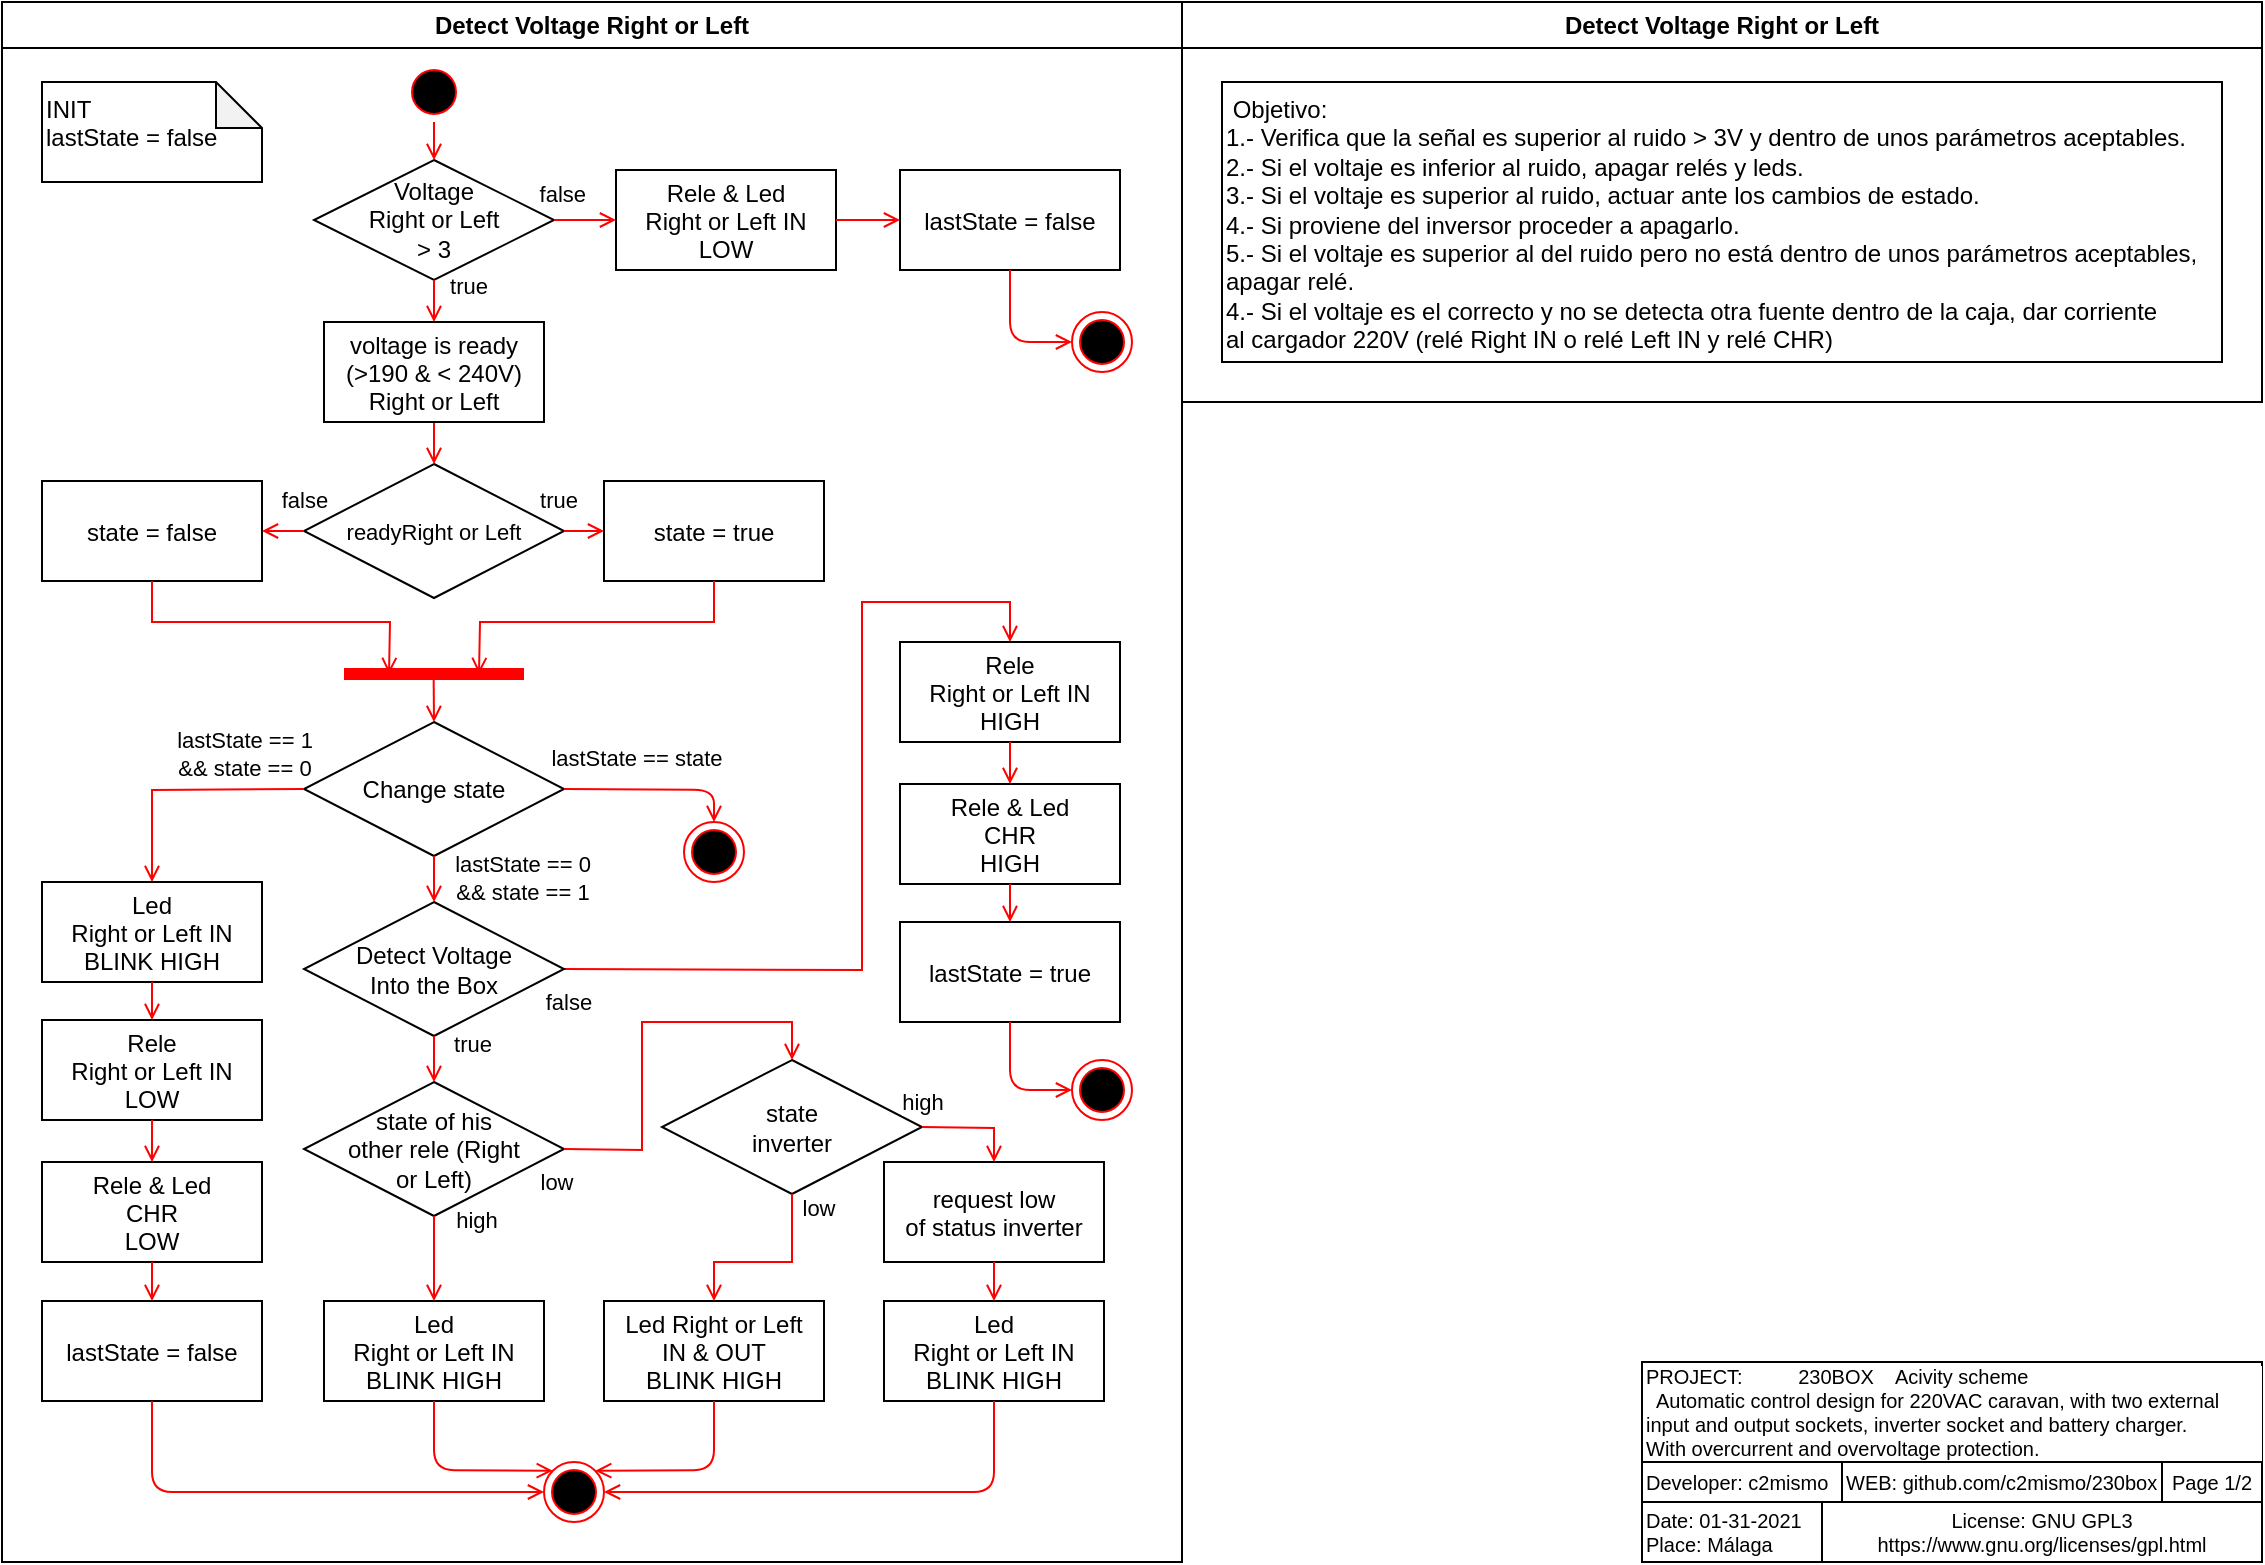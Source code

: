 <mxfile version="14.1.8" type="device" pages="2"><diagram name="Page-1" id="e7e014a7-5840-1c2e-5031-d8a46d1fe8dd"><mxGraphModel dx="1497" dy="859" grid="1" gridSize="10" guides="1" tooltips="1" connect="1" arrows="1" fold="1" page="1" pageScale="1" pageWidth="1169" pageHeight="826" background="#ffffff" math="0" shadow="0"><root><mxCell id="0"/><mxCell id="1" parent="0"/><mxCell id="2" value="Detect Voltage Right or Left" style="swimlane;whiteSpace=wrap;fontColor=#000000;strokeColor=#000000;fillColor=#FFFFFF;" parent="1" vertex="1"><mxGeometry x="20" y="20" width="590" height="780" as="geometry"/></mxCell><mxCell id="5" value="" style="ellipse;shape=startState;fillColor=#000000;strokeColor=#ff0000;" parent="2" vertex="1"><mxGeometry x="201" y="30" width="30" height="30" as="geometry"/></mxCell><mxCell id="7" value="Led&#10;Right or Left IN&#10;BLINK HIGH" style="strokeColor=#000000;fillColor=#FFFFFF;fontColor=#000000;" parent="2" vertex="1"><mxGeometry x="20" y="440" width="110" height="50" as="geometry"/></mxCell><mxCell id="9" value="" style="endArrow=open;strokeColor=#FF0000;endFill=1;rounded=0;exitX=1;exitY=0.5;exitDx=0;exitDy=0;entryX=0.5;entryY=0;entryDx=0;entryDy=0;" parent="2" source="2u-4EEdxKt0WpEn994Iq-51" target="2u-4EEdxKt0WpEn994Iq-57" edge="1"><mxGeometry relative="1" as="geometry"><mxPoint x="381" y="320" as="sourcePoint"/><mxPoint x="481" y="415" as="targetPoint"/><Array as="points"><mxPoint x="430" y="484"/><mxPoint x="430" y="300"/><mxPoint x="504" y="300"/></Array></mxGeometry></mxCell><mxCell id="2u-4EEdxKt0WpEn994Iq-108" value="false" style="edgeLabel;html=1;align=center;verticalAlign=middle;resizable=0;points=[];fontSize=11;fontColor=#000000;labelBackgroundColor=#FFFFFF;" parent="9" vertex="1" connectable="0"><mxGeometry x="-0.905" relative="1" as="geometry"><mxPoint x="-18.62" y="16.43" as="offset"/></mxGeometry></mxCell><mxCell id="38" value="" style="ellipse;shape=endState;fillColor=#000000;strokeColor=#ff0000" parent="2" vertex="1"><mxGeometry x="341" y="410" width="30" height="30" as="geometry"/></mxCell><mxCell id="2u-4EEdxKt0WpEn994Iq-41" value="Voltage&lt;br&gt;&lt;span&gt;Right or Left&lt;/span&gt;&lt;br&gt;&amp;gt; 3" style="rhombus;whiteSpace=wrap;html=1;strokeColor=#000000;fillColor=#FFFFFF;fontColor=#000000;" parent="2" vertex="1"><mxGeometry x="156" y="79" width="120" height="60" as="geometry"/></mxCell><mxCell id="2u-4EEdxKt0WpEn994Iq-42" value="&lt;span style=&quot;font-size: 11px ; background-color: rgb(255 , 255 , 255)&quot;&gt;readyRight or Left&lt;/span&gt;" style="rhombus;whiteSpace=wrap;html=1;strokeColor=#000000;fillColor=#FFFFFF;fontColor=#000000;" parent="2" vertex="1"><mxGeometry x="151" y="231" width="130" height="67" as="geometry"/></mxCell><mxCell id="2u-4EEdxKt0WpEn994Iq-44" value="state of his&lt;br&gt;other rele (Right&lt;br&gt;or Left)" style="rhombus;whiteSpace=wrap;html=1;strokeColor=#000000;fillColor=#FFFFFF;fontColor=#000000;" parent="2" vertex="1"><mxGeometry x="151" y="540" width="130" height="67" as="geometry"/></mxCell><mxCell id="2u-4EEdxKt0WpEn994Iq-46" value="" style="shape=line;html=1;strokeWidth=6;strokeColor=#ff0000;fillColor=#FFFFFF;fontColor=#000000;" parent="2" vertex="1"><mxGeometry x="171" y="331" width="90" height="10" as="geometry"/></mxCell><mxCell id="2u-4EEdxKt0WpEn994Iq-48" value="state = true" style="strokeColor=#000000;fillColor=#FFFFFF;fontColor=#000000;" parent="2" vertex="1"><mxGeometry x="301" y="239.5" width="110" height="50" as="geometry"/></mxCell><mxCell id="2u-4EEdxKt0WpEn994Iq-49" value="state = false" style="strokeColor=#000000;fillColor=#FFFFFF;fontColor=#000000;" parent="2" vertex="1"><mxGeometry x="20" y="239.5" width="110" height="50" as="geometry"/></mxCell><mxCell id="2u-4EEdxKt0WpEn994Iq-50" value="Change state" style="rhombus;whiteSpace=wrap;html=1;strokeColor=#000000;fillColor=#FFFFFF;fontColor=#000000;" parent="2" vertex="1"><mxGeometry x="151" y="360" width="130" height="67" as="geometry"/></mxCell><mxCell id="2u-4EEdxKt0WpEn994Iq-51" value="Detect Voltage&lt;br&gt;Into the Box" style="rhombus;whiteSpace=wrap;html=1;strokeColor=#000000;fillColor=#FFFFFF;fontColor=#000000;" parent="2" vertex="1"><mxGeometry x="151" y="450" width="130" height="67" as="geometry"/></mxCell><mxCell id="2u-4EEdxKt0WpEn994Iq-52" value="state&lt;br&gt;inverter" style="rhombus;whiteSpace=wrap;html=1;strokeColor=#000000;fillColor=#FFFFFF;fontColor=#000000;" parent="2" vertex="1"><mxGeometry x="330" y="529" width="130" height="67" as="geometry"/></mxCell><mxCell id="2u-4EEdxKt0WpEn994Iq-53" value="Rele &amp; Led&#10;Right or Left IN&#10;LOW" style="strokeColor=#000000;fillColor=#FFFFFF;fontColor=#000000;" parent="2" vertex="1"><mxGeometry x="307" y="84" width="110" height="50" as="geometry"/></mxCell><mxCell id="2u-4EEdxKt0WpEn994Iq-54" value="lastState = false" style="strokeColor=#000000;fillColor=#FFFFFF;fontColor=#000000;" parent="2" vertex="1"><mxGeometry x="449" y="84" width="110" height="50" as="geometry"/></mxCell><mxCell id="2u-4EEdxKt0WpEn994Iq-55" value="INIT&lt;br&gt;lastState = false" style="shape=note;whiteSpace=wrap;html=1;backgroundOutline=1;darkOpacity=0.05;strokeColor=#000000;fillColor=#FFFFFF;fontColor=#000000;size=23;align=left;verticalAlign=top;" parent="2" vertex="1"><mxGeometry x="20" y="40" width="110" height="50" as="geometry"/></mxCell><mxCell id="2u-4EEdxKt0WpEn994Iq-56" value="" style="ellipse;shape=endState;fillColor=#000000;strokeColor=#ff0000" parent="2" vertex="1"><mxGeometry x="535" y="155" width="30" height="30" as="geometry"/></mxCell><mxCell id="2u-4EEdxKt0WpEn994Iq-57" value="Rele&#10;Right or Left IN&#10;HIGH" style="strokeColor=#000000;fillColor=#FFFFFF;fontColor=#000000;" parent="2" vertex="1"><mxGeometry x="449" y="320" width="110" height="50" as="geometry"/></mxCell><mxCell id="2u-4EEdxKt0WpEn994Iq-58" value="Rele &amp; Led&#10;CHR&#10;HIGH" style="strokeColor=#000000;fillColor=#FFFFFF;fontColor=#000000;" parent="2" vertex="1"><mxGeometry x="449" y="391" width="110" height="50" as="geometry"/></mxCell><mxCell id="2u-4EEdxKt0WpEn994Iq-59" value="lastState = true" style="strokeColor=#000000;fillColor=#FFFFFF;fontColor=#000000;" parent="2" vertex="1"><mxGeometry x="449" y="460" width="110" height="50" as="geometry"/></mxCell><mxCell id="2u-4EEdxKt0WpEn994Iq-60" value="" style="ellipse;shape=endState;fillColor=#000000;strokeColor=#ff0000" parent="2" vertex="1"><mxGeometry x="535" y="529" width="30" height="30" as="geometry"/></mxCell><mxCell id="2u-4EEdxKt0WpEn994Iq-61" value="Rele&#10;Right or Left IN&#10;LOW" style="strokeColor=#000000;fillColor=#FFFFFF;fontColor=#000000;" parent="2" vertex="1"><mxGeometry x="20" y="509" width="110" height="50" as="geometry"/></mxCell><mxCell id="2u-4EEdxKt0WpEn994Iq-62" value="Rele &amp; Led&#10;CHR&#10;LOW" style="strokeColor=#000000;fillColor=#FFFFFF;fontColor=#000000;" parent="2" vertex="1"><mxGeometry x="20" y="580" width="110" height="50" as="geometry"/></mxCell><mxCell id="2u-4EEdxKt0WpEn994Iq-63" value="lastState = false" style="strokeColor=#000000;fillColor=#FFFFFF;fontColor=#000000;" parent="2" vertex="1"><mxGeometry x="20" y="649.5" width="110" height="50" as="geometry"/></mxCell><mxCell id="2u-4EEdxKt0WpEn994Iq-64" value="" style="ellipse;shape=endState;fillColor=#000000;strokeColor=#ff0000" parent="2" vertex="1"><mxGeometry x="271" y="730" width="30" height="30" as="geometry"/></mxCell><mxCell id="2u-4EEdxKt0WpEn994Iq-67" value="" style="endArrow=open;strokeColor=#FF0000;endFill=1;rounded=0;exitX=0.5;exitY=1;exitDx=0;exitDy=0;entryX=0.5;entryY=0;entryDx=0;entryDy=0;" parent="2" source="2u-4EEdxKt0WpEn994Iq-62" target="2u-4EEdxKt0WpEn994Iq-63" edge="1"><mxGeometry relative="1" as="geometry"><mxPoint x="40" y="196" as="sourcePoint"/><mxPoint x="140" y="291" as="targetPoint"/><Array as="points"/></mxGeometry></mxCell><mxCell id="2u-4EEdxKt0WpEn994Iq-68" value="" style="endArrow=open;strokeColor=#FF0000;endFill=1;rounded=0;exitX=0.5;exitY=1;exitDx=0;exitDy=0;entryX=0.5;entryY=0;entryDx=0;entryDy=0;" parent="2" source="2u-4EEdxKt0WpEn994Iq-61" target="2u-4EEdxKt0WpEn994Iq-62" edge="1"><mxGeometry relative="1" as="geometry"><mxPoint x="50" y="206" as="sourcePoint"/><mxPoint x="150" y="301" as="targetPoint"/><Array as="points"/></mxGeometry></mxCell><mxCell id="2u-4EEdxKt0WpEn994Iq-69" value="" style="endArrow=open;strokeColor=#FF0000;endFill=1;rounded=0;exitX=0.5;exitY=1;exitDx=0;exitDy=0;entryX=0.5;entryY=0;entryDx=0;entryDy=0;" parent="2" source="7" target="2u-4EEdxKt0WpEn994Iq-61" edge="1"><mxGeometry relative="1" as="geometry"><mxPoint x="60" y="216" as="sourcePoint"/><mxPoint x="160" y="311" as="targetPoint"/><Array as="points"/></mxGeometry></mxCell><mxCell id="2u-4EEdxKt0WpEn994Iq-70" value="Led&#10;Right or Left IN&#10;BLINK HIGH" style="strokeColor=#000000;fillColor=#FFFFFF;fontColor=#000000;" parent="2" vertex="1"><mxGeometry x="161" y="649.5" width="110" height="50" as="geometry"/></mxCell><mxCell id="2u-4EEdxKt0WpEn994Iq-71" value="Led Right or Left&#10;IN &amp; OUT&#10;BLINK HIGH" style="strokeColor=#000000;fillColor=#FFFFFF;fontColor=#000000;" parent="2" vertex="1"><mxGeometry x="301" y="649.5" width="110" height="50" as="geometry"/></mxCell><mxCell id="2u-4EEdxKt0WpEn994Iq-72" value="Led&#10;Right or Left IN&#10;BLINK HIGH" style="strokeColor=#000000;fillColor=#FFFFFF;fontColor=#000000;" parent="2" vertex="1"><mxGeometry x="441" y="649.5" width="110" height="50" as="geometry"/></mxCell><mxCell id="2u-4EEdxKt0WpEn994Iq-73" value="" style="endArrow=open;strokeColor=#FF0000;endFill=1;rounded=0;entryX=0.25;entryY=0.5;entryDx=0;entryDy=0;entryPerimeter=0;exitX=0.5;exitY=1;exitDx=0;exitDy=0;" parent="2" source="2u-4EEdxKt0WpEn994Iq-49" target="2u-4EEdxKt0WpEn994Iq-46" edge="1"><mxGeometry relative="1" as="geometry"><mxPoint x="75" y="300" as="sourcePoint"/><mxPoint x="170" y="220" as="targetPoint"/><Array as="points"><mxPoint x="75" y="310"/><mxPoint x="194" y="310"/></Array></mxGeometry></mxCell><mxCell id="2u-4EEdxKt0WpEn994Iq-74" value="" style="endArrow=open;strokeColor=#FF0000;endFill=1;rounded=0;entryX=0.75;entryY=0.5;entryDx=0;entryDy=0;entryPerimeter=0;exitX=0.5;exitY=1;exitDx=0;exitDy=0;" parent="2" source="2u-4EEdxKt0WpEn994Iq-48" target="2u-4EEdxKt0WpEn994Iq-46" edge="1"><mxGeometry relative="1" as="geometry"><mxPoint x="356" y="300" as="sourcePoint"/><mxPoint x="180" y="230" as="targetPoint"/><Array as="points"><mxPoint x="356" y="310"/><mxPoint x="239" y="310"/></Array></mxGeometry></mxCell><mxCell id="2u-4EEdxKt0WpEn994Iq-75" value="" style="endArrow=open;strokeColor=#FF0000;endFill=1;rounded=0;entryX=0.5;entryY=0;entryDx=0;entryDy=0;exitX=0.498;exitY=0.66;exitDx=0;exitDy=0;exitPerimeter=0;" parent="2" source="2u-4EEdxKt0WpEn994Iq-46" target="2u-4EEdxKt0WpEn994Iq-50" edge="1"><mxGeometry relative="1" as="geometry"><mxPoint x="216" y="340" as="sourcePoint"/><mxPoint x="190" y="240" as="targetPoint"/><Array as="points"/></mxGeometry></mxCell><mxCell id="2u-4EEdxKt0WpEn994Iq-76" value="" style="endArrow=open;strokeColor=#FF0000;endFill=1;rounded=0;exitX=1;exitY=0.5;exitDx=0;exitDy=0;entryX=0;entryY=0.5;entryDx=0;entryDy=0;" parent="2" source="2u-4EEdxKt0WpEn994Iq-41" target="2u-4EEdxKt0WpEn994Iq-53" edge="1"><mxGeometry relative="1" as="geometry"><mxPoint x="100" y="155" as="sourcePoint"/><mxPoint x="200" y="250" as="targetPoint"/><Array as="points"/></mxGeometry></mxCell><mxCell id="2u-4EEdxKt0WpEn994Iq-80" value="false" style="edgeLabel;align=center;verticalAlign=middle;resizable=0;points=[];fontColor=#000000;labelBackgroundColor=#FFFFFF;" parent="2u-4EEdxKt0WpEn994Iq-76" vertex="1" connectable="0"><mxGeometry x="0.497" y="1" relative="1" as="geometry"><mxPoint x="-18.86" y="-13" as="offset"/></mxGeometry></mxCell><mxCell id="2u-4EEdxKt0WpEn994Iq-77" value="" style="endArrow=open;strokeColor=#FF0000;endFill=1;rounded=0;exitX=1;exitY=0.5;exitDx=0;exitDy=0;entryX=0;entryY=0.5;entryDx=0;entryDy=0;" parent="2" source="2u-4EEdxKt0WpEn994Iq-53" target="2u-4EEdxKt0WpEn994Iq-54" edge="1"><mxGeometry relative="1" as="geometry"><mxPoint x="110" y="165" as="sourcePoint"/><mxPoint x="210" y="260" as="targetPoint"/><Array as="points"/></mxGeometry></mxCell><mxCell id="2u-4EEdxKt0WpEn994Iq-79" value="" style="endArrow=open;strokeColor=#FF0000;endFill=1;rounded=0;exitX=1;exitY=0.5;exitDx=0;exitDy=0;entryX=0;entryY=0.5;entryDx=0;entryDy=0;" parent="2" source="2u-4EEdxKt0WpEn994Iq-42" target="2u-4EEdxKt0WpEn994Iq-48" edge="1"><mxGeometry relative="1" as="geometry"><mxPoint x="427.5" y="323.0" as="sourcePoint"/><mxPoint x="350" y="323" as="targetPoint"/><Array as="points"/></mxGeometry></mxCell><mxCell id="2u-4EEdxKt0WpEn994Iq-83" value="true" style="edgeLabel;html=1;align=center;verticalAlign=middle;resizable=0;points=[];fontSize=11;fontColor=#000000;labelBackgroundColor=#FFFFFF;" parent="2u-4EEdxKt0WpEn994Iq-79" vertex="1" connectable="0"><mxGeometry x="-0.505" relative="1" as="geometry"><mxPoint x="-8" y="-16" as="offset"/></mxGeometry></mxCell><mxCell id="2u-4EEdxKt0WpEn994Iq-81" value="" style="endArrow=open;strokeColor=#FF0000;endFill=1;rounded=0;exitX=0.5;exitY=1;exitDx=0;exitDy=0;entryX=0.5;entryY=0;entryDx=0;entryDy=0;" parent="2" source="2u-4EEdxKt0WpEn994Iq-41" target="v50Kn9Q_KNcYt1q2DtkZ-115" edge="1"><mxGeometry relative="1" as="geometry"><mxPoint x="70" y="125" as="sourcePoint"/><mxPoint x="216" y="160" as="targetPoint"/><Array as="points"/></mxGeometry></mxCell><mxCell id="2u-4EEdxKt0WpEn994Iq-82" value="true" style="edgeLabel;html=1;align=center;verticalAlign=middle;resizable=0;points=[];fontColor=#000000;labelBackgroundColor=#FFFFFF;" parent="2u-4EEdxKt0WpEn994Iq-81" vertex="1" connectable="0"><mxGeometry x="0.467" y="1" relative="1" as="geometry"><mxPoint x="16" y="-12.6" as="offset"/></mxGeometry></mxCell><mxCell id="2u-4EEdxKt0WpEn994Iq-84" value="" style="endArrow=open;strokeColor=#FF0000;endFill=1;rounded=0;exitX=0;exitY=0.5;exitDx=0;exitDy=0;entryX=1;entryY=0.5;entryDx=0;entryDy=0;" parent="2" source="2u-4EEdxKt0WpEn994Iq-42" target="2u-4EEdxKt0WpEn994Iq-49" edge="1"><mxGeometry relative="1" as="geometry"><mxPoint x="80" y="135" as="sourcePoint"/><mxPoint x="290" y="265" as="targetPoint"/><Array as="points"/></mxGeometry></mxCell><mxCell id="2u-4EEdxKt0WpEn994Iq-85" value="false" style="edgeLabel;html=1;align=center;verticalAlign=middle;resizable=0;points=[];fontSize=11;fontColor=#000000;labelBackgroundColor=#FFFFFF;" parent="2u-4EEdxKt0WpEn994Iq-84" vertex="1" connectable="0"><mxGeometry x="-0.56" y="-1" relative="1" as="geometry"><mxPoint x="4.6" y="-14.5" as="offset"/></mxGeometry></mxCell><mxCell id="2u-4EEdxKt0WpEn994Iq-86" value="" style="endArrow=open;strokeColor=#FF0000;endFill=1;rounded=0;exitX=0.5;exitY=1;exitDx=0;exitDy=0;entryX=0.5;entryY=0;entryDx=0;entryDy=0;" parent="2" source="v50Kn9Q_KNcYt1q2DtkZ-115" target="2u-4EEdxKt0WpEn994Iq-42" edge="1"><mxGeometry relative="1" as="geometry"><mxPoint x="216" y="210" as="sourcePoint"/><mxPoint x="190" y="240" as="targetPoint"/><Array as="points"/></mxGeometry></mxCell><mxCell id="2u-4EEdxKt0WpEn994Iq-87" value="" style="endArrow=open;strokeColor=#FF0000;endFill=1;rounded=0;exitX=0.5;exitY=1;exitDx=0;exitDy=0;entryX=0.5;entryY=0;entryDx=0;entryDy=0;" parent="2" source="2u-4EEdxKt0WpEn994Iq-50" target="2u-4EEdxKt0WpEn994Iq-51" edge="1"><mxGeometry relative="1" as="geometry"><mxPoint x="391" y="330" as="sourcePoint"/><mxPoint x="491" y="425" as="targetPoint"/><Array as="points"/></mxGeometry></mxCell><mxCell id="2u-4EEdxKt0WpEn994Iq-110" value="lastState == 0&lt;br&gt;&amp;amp;&amp;amp; state == 1" style="edgeLabel;html=1;align=center;verticalAlign=middle;resizable=0;points=[];fontSize=11;fontColor=#000000;labelBackgroundColor=#FFFFFF;" parent="2u-4EEdxKt0WpEn994Iq-87" vertex="1" connectable="0"><mxGeometry x="0.367" relative="1" as="geometry"><mxPoint x="44" y="-4.83" as="offset"/></mxGeometry></mxCell><mxCell id="2u-4EEdxKt0WpEn994Iq-88" value="" style="endArrow=open;strokeColor=#FF0000;endFill=1;rounded=0;exitX=0.5;exitY=1;exitDx=0;exitDy=0;entryX=0.5;entryY=0;entryDx=0;entryDy=0;" parent="2" source="2u-4EEdxKt0WpEn994Iq-51" target="2u-4EEdxKt0WpEn994Iq-44" edge="1"><mxGeometry relative="1" as="geometry"><mxPoint x="401" y="340" as="sourcePoint"/><mxPoint x="501" y="435" as="targetPoint"/><Array as="points"/></mxGeometry></mxCell><mxCell id="2u-4EEdxKt0WpEn994Iq-109" value="true" style="edgeLabel;html=1;align=center;verticalAlign=middle;resizable=0;points=[];fontSize=11;fontColor=#000000;labelBackgroundColor=#FFFFFF;" parent="2u-4EEdxKt0WpEn994Iq-88" vertex="1" connectable="0"><mxGeometry x="0.367" relative="1" as="geometry"><mxPoint x="19" y="-11.83" as="offset"/></mxGeometry></mxCell><mxCell id="2u-4EEdxKt0WpEn994Iq-89" value="" style="endArrow=open;strokeColor=#FF0000;endFill=1;rounded=0;exitX=0.5;exitY=1;exitDx=0;exitDy=0;entryX=0.5;entryY=0;entryDx=0;entryDy=0;" parent="2" source="2u-4EEdxKt0WpEn994Iq-44" target="2u-4EEdxKt0WpEn994Iq-70" edge="1"><mxGeometry relative="1" as="geometry"><mxPoint x="411" y="350" as="sourcePoint"/><mxPoint x="511" y="445" as="targetPoint"/><Array as="points"/></mxGeometry></mxCell><mxCell id="2u-4EEdxKt0WpEn994Iq-102" value="high" style="edgeLabel;html=1;align=center;verticalAlign=middle;resizable=0;points=[];fontSize=11;fontColor=#000000;labelBackgroundColor=#FFFFFF;" parent="2u-4EEdxKt0WpEn994Iq-89" vertex="1" connectable="0"><mxGeometry x="-0.497" y="1" relative="1" as="geometry"><mxPoint x="20" y="-9" as="offset"/></mxGeometry></mxCell><mxCell id="2u-4EEdxKt0WpEn994Iq-90" value="" style="endArrow=open;strokeColor=#FF0000;endFill=1;rounded=0;exitX=1;exitY=0.5;exitDx=0;exitDy=0;entryX=0.5;entryY=0;entryDx=0;entryDy=0;" parent="2" source="2u-4EEdxKt0WpEn994Iq-44" target="2u-4EEdxKt0WpEn994Iq-52" edge="1"><mxGeometry relative="1" as="geometry"><mxPoint x="421" y="360" as="sourcePoint"/><mxPoint x="521" y="455" as="targetPoint"/><Array as="points"><mxPoint x="320" y="574"/><mxPoint x="320" y="510"/><mxPoint x="395" y="510"/></Array></mxGeometry></mxCell><mxCell id="2u-4EEdxKt0WpEn994Iq-103" value="low" style="edgeLabel;html=1;align=center;verticalAlign=middle;resizable=0;points=[];fontSize=11;fontColor=#000000;labelBackgroundColor=#FFFFFF;" parent="2u-4EEdxKt0WpEn994Iq-90" vertex="1" connectable="0"><mxGeometry x="-0.713" y="-1" relative="1" as="geometry"><mxPoint x="-32.64" y="15.12" as="offset"/></mxGeometry></mxCell><mxCell id="2u-4EEdxKt0WpEn994Iq-91" value="" style="endArrow=open;strokeColor=#FF0000;endFill=1;rounded=0;exitX=0.5;exitY=1;exitDx=0;exitDy=0;entryX=0.5;entryY=0;entryDx=0;entryDy=0;" parent="2" source="2u-4EEdxKt0WpEn994Iq-57" target="2u-4EEdxKt0WpEn994Iq-58" edge="1"><mxGeometry relative="1" as="geometry"><mxPoint x="319" y="391" as="sourcePoint"/><mxPoint x="419" y="486" as="targetPoint"/><Array as="points"/></mxGeometry></mxCell><mxCell id="2u-4EEdxKt0WpEn994Iq-92" value="" style="endArrow=open;strokeColor=#FF0000;endFill=1;rounded=0;exitX=0.5;exitY=1;exitDx=0;exitDy=0;entryX=0.5;entryY=0;entryDx=0;entryDy=0;" parent="2" source="2u-4EEdxKt0WpEn994Iq-58" target="2u-4EEdxKt0WpEn994Iq-59" edge="1"><mxGeometry relative="1" as="geometry"><mxPoint x="329" y="401" as="sourcePoint"/><mxPoint x="429" y="496" as="targetPoint"/><Array as="points"/></mxGeometry></mxCell><mxCell id="2u-4EEdxKt0WpEn994Iq-93" value="" style="endArrow=open;strokeColor=#FF0000;endFill=1;rounded=0;exitX=0.5;exitY=1;exitDx=0;exitDy=0;entryX=0.5;entryY=0;entryDx=0;entryDy=0;" parent="2" source="2u-4EEdxKt0WpEn994Iq-52" target="2u-4EEdxKt0WpEn994Iq-71" edge="1"><mxGeometry relative="1" as="geometry"><mxPoint x="451" y="390" as="sourcePoint"/><mxPoint x="551" y="485" as="targetPoint"/><Array as="points"><mxPoint x="395" y="630"/><mxPoint x="356" y="630"/></Array></mxGeometry></mxCell><mxCell id="2u-4EEdxKt0WpEn994Iq-101" value="low" style="edgeLabel;html=1;align=center;verticalAlign=middle;resizable=0;points=[];fontSize=11;fontColor=#000000;labelBackgroundColor=#FFFFFF;" parent="2u-4EEdxKt0WpEn994Iq-93" vertex="1" connectable="0"><mxGeometry x="-0.318" y="-2" relative="1" as="geometry"><mxPoint x="14.61" y="-25" as="offset"/></mxGeometry></mxCell><mxCell id="2u-4EEdxKt0WpEn994Iq-95" value="" style="endArrow=open;strokeColor=#FF0000;endFill=1;rounded=0;entryX=0.5;entryY=0;entryDx=0;entryDy=0;exitX=0;exitY=0.5;exitDx=0;exitDy=0;" parent="2" source="2u-4EEdxKt0WpEn994Iq-50" target="7" edge="1"><mxGeometry relative="1" as="geometry"><mxPoint x="471" y="410" as="sourcePoint"/><mxPoint x="571" y="505" as="targetPoint"/><Array as="points"><mxPoint x="75" y="394"/></Array></mxGeometry></mxCell><mxCell id="2u-4EEdxKt0WpEn994Iq-112" value="lastState == 1&lt;br&gt;&amp;amp;&amp;amp; state == 0" style="edgeLabel;html=1;align=center;verticalAlign=middle;resizable=0;points=[];fontSize=11;fontColor=#000000;labelBackgroundColor=#FFFFFF;" parent="2u-4EEdxKt0WpEn994Iq-95" vertex="1" connectable="0"><mxGeometry x="-0.097" y="-1" relative="1" as="geometry"><mxPoint x="25.01" y="-16.86" as="offset"/></mxGeometry></mxCell><mxCell id="2u-4EEdxKt0WpEn994Iq-96" value="" style="endArrow=open;strokeColor=#FF0000;endFill=1;rounded=1;exitX=1;exitY=0.5;exitDx=0;exitDy=0;entryX=0.5;entryY=0;entryDx=0;entryDy=0;" parent="2" source="2u-4EEdxKt0WpEn994Iq-50" target="38" edge="1"><mxGeometry relative="1" as="geometry"><mxPoint x="330" y="340" as="sourcePoint"/><mxPoint x="360" y="360" as="targetPoint"/><Array as="points"><mxPoint x="356" y="394"/></Array></mxGeometry></mxCell><mxCell id="2u-4EEdxKt0WpEn994Iq-111" value="lastState ==&amp;nbsp;state" style="edgeLabel;html=1;align=center;verticalAlign=middle;resizable=0;points=[];fontSize=11;fontColor=#000000;labelBackgroundColor=#FFFFFF;" parent="2u-4EEdxKt0WpEn994Iq-96" vertex="1" connectable="0"><mxGeometry x="-0.65" relative="1" as="geometry"><mxPoint x="19.28" y="-15.67" as="offset"/></mxGeometry></mxCell><mxCell id="2u-4EEdxKt0WpEn994Iq-97" value="" style="endArrow=open;strokeColor=#FF0000;endFill=1;rounded=1;exitX=0.5;exitY=1;exitDx=0;exitDy=0;entryX=0;entryY=0.5;entryDx=0;entryDy=0;" parent="2" source="2u-4EEdxKt0WpEn994Iq-54" target="2u-4EEdxKt0WpEn994Iq-56" edge="1"><mxGeometry relative="1" as="geometry"><mxPoint x="291" y="403.5" as="sourcePoint"/><mxPoint x="560" y="200" as="targetPoint"/><Array as="points"><mxPoint x="504" y="170"/></Array></mxGeometry></mxCell><mxCell id="2u-4EEdxKt0WpEn994Iq-98" value="" style="endArrow=open;strokeColor=#FF0000;endFill=1;rounded=1;exitX=0.5;exitY=1;exitDx=0;exitDy=0;entryX=0;entryY=0.5;entryDx=0;entryDy=0;" parent="2" source="2u-4EEdxKt0WpEn994Iq-59" target="2u-4EEdxKt0WpEn994Iq-60" edge="1"><mxGeometry relative="1" as="geometry"><mxPoint x="320" y="413.5" as="sourcePoint"/><mxPoint x="594" y="540" as="targetPoint"/><Array as="points"><mxPoint x="504" y="544"/></Array></mxGeometry></mxCell><mxCell id="2u-4EEdxKt0WpEn994Iq-99" value="" style="endArrow=open;strokeColor=#FF0000;endFill=1;rounded=0;exitX=0.5;exitY=1;exitDx=0;exitDy=0;entryX=0.5;entryY=0;entryDx=0;entryDy=0;" parent="2" source="5" target="2u-4EEdxKt0WpEn994Iq-41" edge="1"><mxGeometry relative="1" as="geometry"><mxPoint x="226" y="220" as="sourcePoint"/><mxPoint x="226" y="241" as="targetPoint"/><Array as="points"/></mxGeometry></mxCell><mxCell id="2u-4EEdxKt0WpEn994Iq-104" value="" style="endArrow=open;strokeColor=#FF0000;endFill=1;rounded=1;exitX=0.5;exitY=1;exitDx=0;exitDy=0;entryX=0;entryY=0.5;entryDx=0;entryDy=0;" parent="2" source="2u-4EEdxKt0WpEn994Iq-63" target="2u-4EEdxKt0WpEn994Iq-64" edge="1"><mxGeometry relative="1" as="geometry"><mxPoint x="550" y="506" as="sourcePoint"/><mxPoint x="580" y="549" as="targetPoint"/><Array as="points"><mxPoint x="75" y="745"/></Array></mxGeometry></mxCell><mxCell id="2u-4EEdxKt0WpEn994Iq-105" value="" style="endArrow=open;strokeColor=#FF0000;endFill=1;rounded=1;exitX=0.5;exitY=1;exitDx=0;exitDy=0;entryX=0;entryY=0;entryDx=0;entryDy=0;" parent="2" source="2u-4EEdxKt0WpEn994Iq-70" target="2u-4EEdxKt0WpEn994Iq-64" edge="1"><mxGeometry relative="1" as="geometry"><mxPoint x="85" y="709.5" as="sourcePoint"/><mxPoint x="281.0" y="755" as="targetPoint"/><Array as="points"><mxPoint x="216" y="734"/></Array></mxGeometry></mxCell><mxCell id="2u-4EEdxKt0WpEn994Iq-106" value="" style="endArrow=open;strokeColor=#FF0000;endFill=1;rounded=1;exitX=0.5;exitY=1;exitDx=0;exitDy=0;entryX=1;entryY=0;entryDx=0;entryDy=0;" parent="2" source="2u-4EEdxKt0WpEn994Iq-71" target="2u-4EEdxKt0WpEn994Iq-64" edge="1"><mxGeometry relative="1" as="geometry"><mxPoint x="226" y="709.5" as="sourcePoint"/><mxPoint x="285.393" y="744.393" as="targetPoint"/><Array as="points"><mxPoint x="356" y="734"/></Array></mxGeometry></mxCell><mxCell id="2u-4EEdxKt0WpEn994Iq-107" value="" style="endArrow=open;strokeColor=#FF0000;endFill=1;rounded=1;exitX=0.5;exitY=1;exitDx=0;exitDy=0;entryX=1;entryY=0.5;entryDx=0;entryDy=0;" parent="2" source="2u-4EEdxKt0WpEn994Iq-72" target="2u-4EEdxKt0WpEn994Iq-64" edge="1"><mxGeometry relative="1" as="geometry"><mxPoint x="366" y="709.5" as="sourcePoint"/><mxPoint x="311.0" y="755" as="targetPoint"/><Array as="points"><mxPoint x="496" y="745"/></Array></mxGeometry></mxCell><mxCell id="v50Kn9Q_KNcYt1q2DtkZ-112" value="request low&#10;of status inverter" style="strokeColor=#000000;fillColor=#FFFFFF;fontColor=#000000;" vertex="1" parent="2"><mxGeometry x="441" y="580" width="110" height="50" as="geometry"/></mxCell><mxCell id="2u-4EEdxKt0WpEn994Iq-94" value="" style="endArrow=open;strokeColor=#FF0000;endFill=1;rounded=0;exitX=1;exitY=0.5;exitDx=0;exitDy=0;entryX=0.5;entryY=0;entryDx=0;entryDy=0;" parent="2" source="2u-4EEdxKt0WpEn994Iq-52" target="v50Kn9Q_KNcYt1q2DtkZ-112" edge="1"><mxGeometry relative="1" as="geometry"><mxPoint x="461" y="400" as="sourcePoint"/><mxPoint x="561" y="495" as="targetPoint"/><Array as="points"><mxPoint x="496" y="563"/></Array></mxGeometry></mxCell><mxCell id="2u-4EEdxKt0WpEn994Iq-100" value="high" style="edgeLabel;html=1;align=center;verticalAlign=middle;resizable=0;points=[];fontSize=11;fontColor=#000000;labelBackgroundColor=#FFFFFF;" parent="2u-4EEdxKt0WpEn994Iq-94" vertex="1" connectable="0"><mxGeometry x="-0.434" relative="1" as="geometry"><mxPoint x="-14.76" y="-12.71" as="offset"/></mxGeometry></mxCell><mxCell id="v50Kn9Q_KNcYt1q2DtkZ-113" value="" style="endArrow=open;strokeColor=#FF0000;endFill=1;rounded=0;exitX=0.5;exitY=1;exitDx=0;exitDy=0;entryX=0.5;entryY=0;entryDx=0;entryDy=0;" edge="1" parent="2" source="v50Kn9Q_KNcYt1q2DtkZ-112" target="2u-4EEdxKt0WpEn994Iq-72"><mxGeometry relative="1" as="geometry"><mxPoint x="514" y="451" as="sourcePoint"/><mxPoint x="514" y="470" as="targetPoint"/><Array as="points"/></mxGeometry></mxCell><mxCell id="v50Kn9Q_KNcYt1q2DtkZ-115" value="voltage is ready&#10;(&gt;190 &amp; &lt; 240V)&#10;Right or Left" style="strokeColor=#000000;fillColor=#FFFFFF;fontColor=#000000;" vertex="1" parent="2"><mxGeometry x="161" y="160" width="110" height="50" as="geometry"/></mxCell><mxCell id="v50Kn9Q_KNcYt1q2DtkZ-38" value="Detect Voltage Right or Left" style="swimlane;whiteSpace=wrap;fontColor=#000000;strokeColor=#000000;fillColor=#FFFFFF;" vertex="1" parent="1"><mxGeometry x="610" y="20" width="540" height="200" as="geometry"/></mxCell><mxCell id="v50Kn9Q_KNcYt1q2DtkZ-110" value="&amp;nbsp;Objetivo:&lt;br&gt;1.- Verifica que la señal es superior al ruido &amp;gt; 3V y dentro de unos parámetros aceptables.&lt;br&gt;2.- Si el voltaje es inferior al ruido, apagar relés y leds.&lt;br&gt;3.- Si el voltaje es superior al ruido, actuar ante los cambios de estado.&lt;br&gt;4.- Si proviene del inversor proceder a apagarlo.&lt;br&gt;5.- Si el voltaje es superior al del ruido pero no está dentro de unos parámetros aceptables,&lt;br&gt;apagar relé.&lt;br&gt;4.- Si el voltaje es el correcto y no se detecta otra fuente dentro de la caja, dar corriente&lt;br&gt;al cargador 220V (relé Right IN o relé Left IN y relé CHR)" style="whiteSpace=wrap;html=1;fontColor=#000000;strokeColor=#000000;fillColor=#FFFFFF;align=left;verticalAlign=top;" vertex="1" parent="v50Kn9Q_KNcYt1q2DtkZ-38"><mxGeometry x="20" y="40" width="500" height="140" as="geometry"/></mxCell><mxCell id="MHUomFo1p1TUibMLawsU-38" value="PROJECT:&amp;nbsp; &amp;nbsp; &amp;nbsp; &amp;nbsp; &amp;nbsp; 230BOX&amp;nbsp; &amp;nbsp; Acivity scheme&lt;br&gt;&amp;nbsp; Automatic control design for 220VAC caravan, with two external input and output sockets, inverter socket and battery charger.&lt;br&gt;With overcurrent and overvoltage protection." style="rounded=0;whiteSpace=wrap;html=1;labelBackgroundColor=#FFFFFF;strokeColor=#000000;fillColor=none;fontSize=10;fontColor=#000000;align=left;verticalAlign=middle;" vertex="1" parent="1"><mxGeometry x="840" y="700" width="310" height="50" as="geometry"/></mxCell><mxCell id="MHUomFo1p1TUibMLawsU-39" value="Developer: c2mismo" style="rounded=0;whiteSpace=wrap;html=1;labelBackgroundColor=#FFFFFF;strokeColor=#000000;fillColor=none;fontSize=10;fontColor=#000000;align=left;" vertex="1" parent="1"><mxGeometry x="840" y="750" width="100" height="20" as="geometry"/></mxCell><mxCell id="MHUomFo1p1TUibMLawsU-40" value="WEB: github.com/c2mismo/230box" style="rounded=0;whiteSpace=wrap;html=1;labelBackgroundColor=#FFFFFF;strokeColor=#000000;fillColor=none;fontSize=10;fontColor=#000000;align=left;" vertex="1" parent="1"><mxGeometry x="940" y="750" width="160" height="20" as="geometry"/></mxCell><mxCell id="MHUomFo1p1TUibMLawsU-41" value="Date: 01-31-2021&lt;br&gt;Place: Málaga" style="rounded=0;whiteSpace=wrap;html=1;labelBackgroundColor=#FFFFFF;strokeColor=#000000;fillColor=none;fontSize=10;fontColor=#000000;align=left;" vertex="1" parent="1"><mxGeometry x="840" y="770" width="90" height="30" as="geometry"/></mxCell><mxCell id="MHUomFo1p1TUibMLawsU-42" value="License: GNU GPL3 https://www.gnu.org/licenses/gpl.html" style="rounded=0;whiteSpace=wrap;html=1;labelBackgroundColor=#FFFFFF;strokeColor=#000000;fillColor=none;fontSize=10;fontColor=#000000;align=center;" vertex="1" parent="1"><mxGeometry x="930" y="770" width="220" height="30" as="geometry"/></mxCell><mxCell id="MHUomFo1p1TUibMLawsU-43" value="Page 1/2" style="rounded=0;whiteSpace=wrap;html=1;labelBackgroundColor=#FFFFFF;strokeColor=#000000;fillColor=none;fontSize=10;fontColor=#000000;align=center;" vertex="1" parent="1"><mxGeometry x="1100" y="750" width="50" height="20" as="geometry"/></mxCell></root></mxGraphModel></diagram><diagram id="tu6L-ovMA7aetWUw5KGt" name="Página-2"><mxGraphModel dx="981" dy="563" grid="1" gridSize="10" guides="1" tooltips="1" connect="1" arrows="1" fold="1" page="1" pageScale="1" pageWidth="1169" pageHeight="827" math="0" shadow="0"><root><mxCell id="xZtYUbm-wwycfDrG7U-v-0"/><mxCell id="xZtYUbm-wwycfDrG7U-v-1" parent="xZtYUbm-wwycfDrG7U-v-0"/><mxCell id="rAkzWJ0KUwMuXu6p1_1G-0" value="Demand for signalHome" style="swimlane;whiteSpace=wrap;fontColor=#000000;strokeColor=#000000;fillColor=#FFFFFF;" vertex="1" parent="xZtYUbm-wwycfDrG7U-v-1"><mxGeometry x="20" y="20" width="590" height="780" as="geometry"/></mxCell><mxCell id="rAkzWJ0KUwMuXu6p1_1G-1" value="" style="ellipse;shape=startState;fillColor=#000000;strokeColor=#ff0000;" vertex="1" parent="rAkzWJ0KUwMuXu6p1_1G-0"><mxGeometry x="165" y="40" width="30" height="30" as="geometry"/></mxCell><mxCell id="rAkzWJ0KUwMuXu6p1_1G-33" value="" style="endArrow=open;strokeColor=#FF0000;endFill=1;rounded=0;entryX=0.5;entryY=0;entryDx=0;entryDy=0;exitX=0.5;exitY=1;exitDx=0;exitDy=0;" edge="1" parent="rAkzWJ0KUwMuXu6p1_1G-0" source="rAkzWJ0KUwMuXu6p1_1G-77" target="rAkzWJ0KUwMuXu6p1_1G-79"><mxGeometry relative="1" as="geometry"><mxPoint x="210" y="170" as="sourcePoint"/><mxPoint x="66" y="70" as="targetPoint"/><Array as="points"/></mxGeometry></mxCell><mxCell id="rAkzWJ0KUwMuXu6p1_1G-66" value="" style="endArrow=open;strokeColor=#FF0000;endFill=1;rounded=1;entryX=0;entryY=0.5;entryDx=0;entryDy=0;exitX=0.5;exitY=1;exitDx=0;exitDy=0;" edge="1" parent="rAkzWJ0KUwMuXu6p1_1G-0" source="rAkzWJ0KUwMuXu6p1_1G-84" target="rAkzWJ0KUwMuXu6p1_1G-74"><mxGeometry relative="1" as="geometry"><mxPoint x="440" y="590" as="sourcePoint"/><mxPoint x="1032.0" y="675" as="targetPoint"/><Array as="points"><mxPoint x="180" y="591"/></Array></mxGeometry></mxCell><mxCell id="rAkzWJ0KUwMuXu6p1_1G-74" value="" style="ellipse;shape=endState;fillColor=#000000;strokeColor=#ff0000" vertex="1" parent="rAkzWJ0KUwMuXu6p1_1G-0"><mxGeometry x="320" y="576" width="30" height="30" as="geometry"/></mxCell><mxCell id="rAkzWJ0KUwMuXu6p1_1G-76" value="recuest high&#10;of status inverter" style="strokeColor=#000000;fillColor=#FFFFFF;fontColor=#000000;" vertex="1" parent="rAkzWJ0KUwMuXu6p1_1G-0"><mxGeometry x="280" y="180" width="120" height="50" as="geometry"/></mxCell><mxCell id="rAkzWJ0KUwMuXu6p1_1G-77" value="siignalHome" style="rhombus;whiteSpace=wrap;html=1;strokeColor=#000000;fillColor=#FFFFFF;fontColor=#000000;" vertex="1" parent="rAkzWJ0KUwMuXu6p1_1G-0"><mxGeometry x="120" y="100" width="120" height="60" as="geometry"/></mxCell><mxCell id="rAkzWJ0KUwMuXu6p1_1G-78" value="" style="shape=line;html=1;strokeWidth=6;strokeColor=#ff0000;fillColor=#FFFFFF;fontColor=#000000;" vertex="1" parent="rAkzWJ0KUwMuXu6p1_1G-0"><mxGeometry x="160" y="340" width="80" height="10" as="geometry"/></mxCell><mxCell id="rAkzWJ0KUwMuXu6p1_1G-79" value="Detect Voltage&lt;br&gt;Into the Box" style="rhombus;whiteSpace=wrap;html=1;strokeColor=#000000;fillColor=#FFFFFF;fontColor=#000000;" vertex="1" parent="rAkzWJ0KUwMuXu6p1_1G-0"><mxGeometry x="120" y="250" width="120" height="60" as="geometry"/></mxCell><mxCell id="rAkzWJ0KUwMuXu6p1_1G-80" value="Detect Voltage&lt;br&gt;Into the Box" style="rhombus;whiteSpace=wrap;html=1;strokeColor=#000000;fillColor=#FFFFFF;fontColor=#000000;" vertex="1" parent="rAkzWJ0KUwMuXu6p1_1G-0"><mxGeometry x="280" y="250" width="120" height="60" as="geometry"/></mxCell><mxCell id="rAkzWJ0KUwMuXu6p1_1G-82" value="recuest low&#10;of status inverter" style="strokeColor=#000000;fillColor=#FFFFFF;fontColor=#000000;" vertex="1" parent="rAkzWJ0KUwMuXu6p1_1G-0"><mxGeometry x="440" y="180" width="120" height="50" as="geometry"/></mxCell><mxCell id="rAkzWJ0KUwMuXu6p1_1G-83" value="locker = true" style="strokeColor=#000000;fillColor=#FFFFFF;fontColor=#000000;" vertex="1" parent="rAkzWJ0KUwMuXu6p1_1G-0"><mxGeometry x="280" y="375" width="120" height="50" as="geometry"/></mxCell><mxCell id="rAkzWJ0KUwMuXu6p1_1G-84" value="locker" style="rhombus;whiteSpace=wrap;html=1;strokeColor=#000000;fillColor=#FFFFFF;fontColor=#000000;" vertex="1" parent="rAkzWJ0KUwMuXu6p1_1G-0"><mxGeometry x="120" y="393.5" width="120" height="60" as="geometry"/></mxCell><mxCell id="rAkzWJ0KUwMuXu6p1_1G-85" value="releHome = High&#10;ledHome = High" style="strokeColor=#000000;fillColor=#FFFFFF;fontColor=#000000;" vertex="1" parent="rAkzWJ0KUwMuXu6p1_1G-0"><mxGeometry x="200" y="500" width="120" height="50" as="geometry"/></mxCell><mxCell id="rAkzWJ0KUwMuXu6p1_1G-86" value="locker = false" style="strokeColor=#000000;fillColor=#FFFFFF;fontColor=#000000;" vertex="1" parent="rAkzWJ0KUwMuXu6p1_1G-0"><mxGeometry x="440" y="375" width="120" height="50" as="geometry"/></mxCell><mxCell id="rAkzWJ0KUwMuXu6p1_1G-87" value="releHome = Low&#10;ledHome = Low" style="strokeColor=#000000;fillColor=#FFFFFF;fontColor=#000000;" vertex="1" parent="rAkzWJ0KUwMuXu6p1_1G-0"><mxGeometry x="360" y="500" width="120" height="50" as="geometry"/></mxCell><mxCell id="rAkzWJ0KUwMuXu6p1_1G-88" value="" style="shape=line;html=1;strokeWidth=6;strokeColor=#ff0000;fillColor=#FFFFFF;fontColor=#000000;" vertex="1" parent="rAkzWJ0KUwMuXu6p1_1G-0"><mxGeometry x="380" y="470" width="80" height="10" as="geometry"/></mxCell><mxCell id="rAkzWJ0KUwMuXu6p1_1G-17" value="INIT&lt;br&gt;locker = false" style="shape=note;whiteSpace=wrap;html=1;backgroundOutline=1;darkOpacity=0.05;strokeColor=#000000;fillColor=#FFFFFF;fontColor=#000000;size=23;align=left;verticalAlign=top;" vertex="1" parent="rAkzWJ0KUwMuXu6p1_1G-0"><mxGeometry x="20" y="40" width="110" height="50" as="geometry"/></mxCell><mxCell id="rAkzWJ0KUwMuXu6p1_1G-90" value=" Objetivos:&#10;1.- Con el uso de un interruptor recibimos la señal&#10;(signalHome), por motivos de seguridad, esta señal&#10;será bloqueada si no existe una fuente de corriente &#10;confiable, para descbloquearla se debe posicionar &#10;dicho interruptor en posición &quot;off&quot;.&#10;2.- Si no obtenemos una fuente de corriente &#10;confiable, se procede a activar el inversor." style="strokeColor=#000000;fillColor=#FFFFFF;fontColor=#000000;align=left;verticalAlign=top;" vertex="1" parent="rAkzWJ0KUwMuXu6p1_1G-0"><mxGeometry x="10" y="640" width="290" height="130" as="geometry"/></mxCell><mxCell id="rAkzWJ0KUwMuXu6p1_1G-91" value="" style="endArrow=open;strokeColor=#FF0000;endFill=1;rounded=0;exitX=1;exitY=0.5;exitDx=0;exitDy=0;entryX=0.5;entryY=0;entryDx=0;entryDy=0;" edge="1" parent="rAkzWJ0KUwMuXu6p1_1G-0" source="rAkzWJ0KUwMuXu6p1_1G-77" target="rAkzWJ0KUwMuXu6p1_1G-82"><mxGeometry relative="1" as="geometry"><mxPoint x="200" y="90" as="sourcePoint"/><mxPoint x="200" y="120" as="targetPoint"/><Array as="points"><mxPoint x="500" y="130"/></Array></mxGeometry></mxCell><mxCell id="Cp__Jgr7-PqlWC1b13hG-6" value="false" style="edgeLabel;html=1;align=center;verticalAlign=middle;resizable=0;points=[];labelBackgroundColor=#FFFFFF;fontColor=#000000;" vertex="1" connectable="0" parent="rAkzWJ0KUwMuXu6p1_1G-91"><mxGeometry x="-0.884" y="1" relative="1" as="geometry"><mxPoint x="-16" y="-13" as="offset"/></mxGeometry></mxCell><mxCell id="rAkzWJ0KUwMuXu6p1_1G-93" value="" style="endArrow=open;strokeColor=#FF0000;endFill=1;rounded=0;exitX=0.5;exitY=1;exitDx=0;exitDy=0;entryX=0.5;entryY=0;entryDx=0;entryDy=0;" edge="1" parent="rAkzWJ0KUwMuXu6p1_1G-0" source="rAkzWJ0KUwMuXu6p1_1G-1" target="rAkzWJ0KUwMuXu6p1_1G-77"><mxGeometry relative="1" as="geometry"><mxPoint x="190" y="170" as="sourcePoint"/><mxPoint x="190" y="320" as="targetPoint"/><Array as="points"/></mxGeometry></mxCell><mxCell id="rAkzWJ0KUwMuXu6p1_1G-94" value="" style="endArrow=open;strokeColor=#FF0000;endFill=1;rounded=0;entryX=0.5;entryY=0;entryDx=0;entryDy=0;exitX=1;exitY=0.5;exitDx=0;exitDy=0;" edge="1" parent="rAkzWJ0KUwMuXu6p1_1G-0" source="rAkzWJ0KUwMuXu6p1_1G-79" target="rAkzWJ0KUwMuXu6p1_1G-76"><mxGeometry relative="1" as="geometry"><mxPoint x="250" y="300" as="sourcePoint"/><mxPoint x="190" y="300" as="targetPoint"/><Array as="points"><mxPoint x="260" y="280"/><mxPoint x="260" y="160"/><mxPoint x="340" y="160"/></Array></mxGeometry></mxCell><mxCell id="Cp__Jgr7-PqlWC1b13hG-7" value="&lt;span style=&quot;background-color: rgb(255 , 255 , 255)&quot;&gt;false&lt;/span&gt;" style="edgeLabel;html=1;align=center;verticalAlign=middle;resizable=0;points=[];fontSize=11;fontColor=#000000;" vertex="1" connectable="0" parent="rAkzWJ0KUwMuXu6p1_1G-94"><mxGeometry x="-0.722" y="-1" relative="1" as="geometry"><mxPoint x="-21" as="offset"/></mxGeometry></mxCell><mxCell id="rAkzWJ0KUwMuXu6p1_1G-95" value="" style="endArrow=open;strokeColor=#FF0000;endFill=1;rounded=0;exitX=0.5;exitY=1;exitDx=0;exitDy=0;entryX=0.25;entryY=0.5;entryDx=0;entryDy=0;entryPerimeter=0;" edge="1" parent="rAkzWJ0KUwMuXu6p1_1G-0" source="rAkzWJ0KUwMuXu6p1_1G-79" target="rAkzWJ0KUwMuXu6p1_1G-78"><mxGeometry relative="1" as="geometry"><mxPoint x="190" y="110" as="sourcePoint"/><mxPoint x="190" y="260" as="targetPoint"/><Array as="points"/></mxGeometry></mxCell><mxCell id="rAkzWJ0KUwMuXu6p1_1G-96" value="" style="endArrow=open;strokeColor=#FF0000;endFill=1;rounded=0;exitX=0.5;exitY=1;exitDx=0;exitDy=0;entryX=0.75;entryY=0.5;entryDx=0;entryDy=0;entryPerimeter=0;" edge="1" parent="rAkzWJ0KUwMuXu6p1_1G-0" source="rAkzWJ0KUwMuXu6p1_1G-80" target="rAkzWJ0KUwMuXu6p1_1G-78"><mxGeometry relative="1" as="geometry"><mxPoint x="190" y="320" as="sourcePoint"/><mxPoint x="190" y="365" as="targetPoint"/><Array as="points"><mxPoint x="340" y="320"/><mxPoint x="220" y="320"/></Array></mxGeometry></mxCell><mxCell id="rAkzWJ0KUwMuXu6p1_1G-97" value="" style="endArrow=open;strokeColor=#FF0000;endFill=1;rounded=0;entryX=0.5;entryY=0;entryDx=0;entryDy=0;exitX=0.5;exitY=1;exitDx=0;exitDy=0;" edge="1" parent="rAkzWJ0KUwMuXu6p1_1G-0" source="rAkzWJ0KUwMuXu6p1_1G-76" target="rAkzWJ0KUwMuXu6p1_1G-80"><mxGeometry relative="1" as="geometry"><mxPoint x="190" y="170" as="sourcePoint"/><mxPoint x="190" y="260" as="targetPoint"/><Array as="points"/></mxGeometry></mxCell><mxCell id="rAkzWJ0KUwMuXu6p1_1G-98" value="" style="endArrow=open;strokeColor=#FF0000;endFill=1;rounded=0;entryX=0.5;entryY=0;entryDx=0;entryDy=0;exitX=0.5;exitY=1;exitDx=0;exitDy=0;" edge="1" parent="rAkzWJ0KUwMuXu6p1_1G-0" source="rAkzWJ0KUwMuXu6p1_1G-82" target="rAkzWJ0KUwMuXu6p1_1G-86"><mxGeometry relative="1" as="geometry"><mxPoint x="350" y="240" as="sourcePoint"/><mxPoint x="350" y="260" as="targetPoint"/><Array as="points"/></mxGeometry></mxCell><mxCell id="rAkzWJ0KUwMuXu6p1_1G-99" value="" style="endArrow=open;strokeColor=#FF0000;endFill=1;rounded=0;exitX=1;exitY=0.5;exitDx=0;exitDy=0;entryX=0.5;entryY=0;entryDx=0;entryDy=0;" edge="1" parent="rAkzWJ0KUwMuXu6p1_1G-0" source="rAkzWJ0KUwMuXu6p1_1G-80" target="rAkzWJ0KUwMuXu6p1_1G-83"><mxGeometry relative="1" as="geometry"><mxPoint x="350" y="320" as="sourcePoint"/><mxPoint x="230" y="355" as="targetPoint"/><Array as="points"><mxPoint x="420" y="280"/><mxPoint x="420" y="350"/><mxPoint x="340" y="350"/></Array></mxGeometry></mxCell><mxCell id="Cp__Jgr7-PqlWC1b13hG-8" value="&lt;span style=&quot;background-color: rgb(255 , 255 , 255)&quot;&gt;false&lt;/span&gt;" style="edgeLabel;html=1;align=center;verticalAlign=middle;resizable=0;points=[];fontSize=11;fontColor=#000000;" vertex="1" connectable="0" parent="rAkzWJ0KUwMuXu6p1_1G-99"><mxGeometry x="-0.635" y="-1" relative="1" as="geometry"><mxPoint x="-18" y="-29.86" as="offset"/></mxGeometry></mxCell><mxCell id="kdIiJU9iVagURUjEQuop-0" value="" style="endArrow=open;strokeColor=#FF0000;endFill=1;rounded=0;entryX=0.5;entryY=0;entryDx=0;entryDy=0;exitX=0.479;exitY=0.667;exitDx=0;exitDy=0;exitPerimeter=0;" edge="1" parent="rAkzWJ0KUwMuXu6p1_1G-0" source="rAkzWJ0KUwMuXu6p1_1G-78" target="rAkzWJ0KUwMuXu6p1_1G-84"><mxGeometry relative="1" as="geometry"><mxPoint x="100" y="330" as="sourcePoint"/><mxPoint x="190" y="260" as="targetPoint"/><Array as="points"><mxPoint x="198" y="370"/><mxPoint x="180" y="370"/></Array></mxGeometry></mxCell><mxCell id="kdIiJU9iVagURUjEQuop-2" value="" style="endArrow=open;strokeColor=#FF0000;endFill=1;rounded=0;entryX=0.5;entryY=0;entryDx=0;entryDy=0;exitX=1;exitY=0.5;exitDx=0;exitDy=0;" edge="1" parent="rAkzWJ0KUwMuXu6p1_1G-0" source="rAkzWJ0KUwMuXu6p1_1G-84" target="rAkzWJ0KUwMuXu6p1_1G-85"><mxGeometry relative="1" as="geometry"><mxPoint x="208.32" y="356.67" as="sourcePoint"/><mxPoint x="130" y="404" as="targetPoint"/><Array as="points"><mxPoint x="260" y="424"/></Array></mxGeometry></mxCell><mxCell id="Cp__Jgr7-PqlWC1b13hG-9" value="&lt;span style=&quot;background-color: rgb(255 , 255 , 255)&quot;&gt;false&lt;/span&gt;" style="edgeLabel;html=1;align=center;verticalAlign=middle;resizable=0;points=[];fontSize=11;fontColor=#000000;" vertex="1" connectable="0" parent="kdIiJU9iVagURUjEQuop-2"><mxGeometry x="-0.298" y="1" relative="1" as="geometry"><mxPoint x="-20" y="-28.79" as="offset"/></mxGeometry></mxCell><mxCell id="kdIiJU9iVagURUjEQuop-3" value="" style="endArrow=open;strokeColor=#FF0000;endFill=1;rounded=0;entryX=0.25;entryY=0.5;entryDx=0;entryDy=0;exitX=0.5;exitY=1;exitDx=0;exitDy=0;entryPerimeter=0;" edge="1" parent="rAkzWJ0KUwMuXu6p1_1G-0" source="rAkzWJ0KUwMuXu6p1_1G-83" target="rAkzWJ0KUwMuXu6p1_1G-88"><mxGeometry relative="1" as="geometry"><mxPoint x="190" y="434" as="sourcePoint"/><mxPoint x="270" y="510" as="targetPoint"/><Array as="points"><mxPoint x="340" y="450"/><mxPoint x="400" y="450"/></Array></mxGeometry></mxCell><mxCell id="kdIiJU9iVagURUjEQuop-4" value="" style="endArrow=open;strokeColor=#FF0000;endFill=1;rounded=0;entryX=0.75;entryY=0.5;entryDx=0;entryDy=0;exitX=0.5;exitY=1;exitDx=0;exitDy=0;entryPerimeter=0;" edge="1" parent="rAkzWJ0KUwMuXu6p1_1G-0" source="rAkzWJ0KUwMuXu6p1_1G-86" target="rAkzWJ0KUwMuXu6p1_1G-88"><mxGeometry relative="1" as="geometry"><mxPoint x="350" y="435" as="sourcePoint"/><mxPoint x="410" y="485" as="targetPoint"/><Array as="points"><mxPoint x="500" y="450"/><mxPoint x="440" y="450"/></Array></mxGeometry></mxCell><mxCell id="kdIiJU9iVagURUjEQuop-5" value="" style="endArrow=open;strokeColor=#FF0000;endFill=1;rounded=0;entryX=0.5;entryY=0;entryDx=0;entryDy=0;exitX=0.497;exitY=0.488;exitDx=0;exitDy=0;exitPerimeter=0;" edge="1" parent="rAkzWJ0KUwMuXu6p1_1G-0" source="rAkzWJ0KUwMuXu6p1_1G-88" target="rAkzWJ0KUwMuXu6p1_1G-87"><mxGeometry relative="1" as="geometry"><mxPoint x="320" y="450" as="sourcePoint"/><mxPoint x="270" y="510" as="targetPoint"/><Array as="points"/></mxGeometry></mxCell><mxCell id="kdIiJU9iVagURUjEQuop-6" value="" style="endArrow=open;strokeColor=#FF0000;endFill=1;rounded=1;entryX=0;entryY=0;entryDx=0;entryDy=0;exitX=0.5;exitY=1;exitDx=0;exitDy=0;" edge="1" parent="rAkzWJ0KUwMuXu6p1_1G-0" source="rAkzWJ0KUwMuXu6p1_1G-85" target="rAkzWJ0KUwMuXu6p1_1G-74"><mxGeometry relative="1" as="geometry"><mxPoint x="260" y="526" as="sourcePoint"/><mxPoint x="330" y="601" as="targetPoint"/><Array as="points"><mxPoint x="260" y="580"/></Array></mxGeometry></mxCell><mxCell id="kdIiJU9iVagURUjEQuop-7" value="" style="endArrow=open;strokeColor=#FF0000;endFill=1;rounded=1;entryX=1;entryY=0;entryDx=0;entryDy=0;exitX=0.5;exitY=1;exitDx=0;exitDy=0;" edge="1" parent="rAkzWJ0KUwMuXu6p1_1G-0" source="rAkzWJ0KUwMuXu6p1_1G-87" target="rAkzWJ0KUwMuXu6p1_1G-74"><mxGeometry relative="1" as="geometry"><mxPoint x="420" y="526" as="sourcePoint"/><mxPoint x="334.393" y="590.393" as="targetPoint"/><Array as="points"><mxPoint x="420" y="580"/></Array></mxGeometry></mxCell><mxCell id="Cp__Jgr7-PqlWC1b13hG-0" value="PROJECT:&amp;nbsp; &amp;nbsp; &amp;nbsp; &amp;nbsp; &amp;nbsp; 230BOX&amp;nbsp; &amp;nbsp; Acivity scheme&lt;br&gt;&amp;nbsp; Automatic control design for 220VAC caravan, with two external input and output sockets, inverter socket and battery charger.&lt;br&gt;With overcurrent and overvoltage protection." style="rounded=0;whiteSpace=wrap;html=1;labelBackgroundColor=#FFFFFF;strokeColor=#000000;fillColor=none;fontSize=10;fontColor=#000000;align=left;verticalAlign=middle;" vertex="1" parent="xZtYUbm-wwycfDrG7U-v-1"><mxGeometry x="840" y="700" width="310" height="50" as="geometry"/></mxCell><mxCell id="Cp__Jgr7-PqlWC1b13hG-1" value="Developer: c2mismo" style="rounded=0;whiteSpace=wrap;html=1;labelBackgroundColor=#FFFFFF;strokeColor=#000000;fillColor=none;fontSize=10;fontColor=#000000;align=left;" vertex="1" parent="xZtYUbm-wwycfDrG7U-v-1"><mxGeometry x="840" y="750" width="100" height="20" as="geometry"/></mxCell><mxCell id="Cp__Jgr7-PqlWC1b13hG-2" value="WEB: github.com/c2mismo/230box" style="rounded=0;whiteSpace=wrap;html=1;labelBackgroundColor=#FFFFFF;strokeColor=#000000;fillColor=none;fontSize=10;fontColor=#000000;align=left;" vertex="1" parent="xZtYUbm-wwycfDrG7U-v-1"><mxGeometry x="940" y="750" width="160" height="20" as="geometry"/></mxCell><mxCell id="Cp__Jgr7-PqlWC1b13hG-3" value="Date: 01-31-2021&lt;br&gt;Place: Málaga" style="rounded=0;whiteSpace=wrap;html=1;labelBackgroundColor=#FFFFFF;strokeColor=#000000;fillColor=none;fontSize=10;fontColor=#000000;align=left;" vertex="1" parent="xZtYUbm-wwycfDrG7U-v-1"><mxGeometry x="840" y="770" width="90" height="30" as="geometry"/></mxCell><mxCell id="Cp__Jgr7-PqlWC1b13hG-4" value="License: GNU GPL3 https://www.gnu.org/licenses/gpl.html" style="rounded=0;whiteSpace=wrap;html=1;labelBackgroundColor=#FFFFFF;strokeColor=#000000;fillColor=none;fontSize=10;fontColor=#000000;align=center;" vertex="1" parent="xZtYUbm-wwycfDrG7U-v-1"><mxGeometry x="930" y="770" width="220" height="30" as="geometry"/></mxCell><mxCell id="Cp__Jgr7-PqlWC1b13hG-5" value="Page 2/2" style="rounded=0;whiteSpace=wrap;html=1;labelBackgroundColor=#FFFFFF;strokeColor=#000000;fillColor=none;fontSize=10;fontColor=#000000;align=center;" vertex="1" parent="xZtYUbm-wwycfDrG7U-v-1"><mxGeometry x="1100" y="750" width="50" height="20" as="geometry"/></mxCell><mxCell id="Cp__Jgr7-PqlWC1b13hG-10" value="Request status inverter" style="swimlane;whiteSpace=wrap;fontColor=#000000;strokeColor=#000000;fillColor=#FFFFFF;" vertex="1" parent="xZtYUbm-wwycfDrG7U-v-1"><mxGeometry x="610" y="20" width="320" height="630" as="geometry"/></mxCell><mxCell id="Cp__Jgr7-PqlWC1b13hG-11" value="" style="ellipse;shape=startState;fillColor=#000000;strokeColor=#ff0000;" vertex="1" parent="Cp__Jgr7-PqlWC1b13hG-10"><mxGeometry x="145" y="40" width="30" height="30" as="geometry"/></mxCell><mxCell id="Cp__Jgr7-PqlWC1b13hG-13" value="" style="endArrow=open;strokeColor=#FF0000;endFill=1;rounded=1;entryX=0;entryY=0.5;entryDx=0;entryDy=0;exitX=0.5;exitY=1;exitDx=0;exitDy=0;" edge="1" parent="Cp__Jgr7-PqlWC1b13hG-10" source="PT13eBfDEgCsy98P0rUg-5" target="Cp__Jgr7-PqlWC1b13hG-14"><mxGeometry relative="1" as="geometry"><mxPoint x="310" y="540" as="sourcePoint"/><mxPoint x="1162.0" y="665" as="targetPoint"/><Array as="points"><mxPoint x="80" y="505"/></Array></mxGeometry></mxCell><mxCell id="Cp__Jgr7-PqlWC1b13hG-14" value="" style="ellipse;shape=endState;fillColor=#000000;strokeColor=#ff0000" vertex="1" parent="Cp__Jgr7-PqlWC1b13hG-10"><mxGeometry x="145" y="490" width="30" height="30" as="geometry"/></mxCell><mxCell id="Cp__Jgr7-PqlWC1b13hG-27" value="INIT&lt;br&gt;stateInverter = false" style="shape=note;whiteSpace=wrap;html=1;backgroundOutline=1;darkOpacity=0.05;strokeColor=#000000;fillColor=#FFFFFF;fontColor=#000000;size=23;align=left;verticalAlign=top;" vertex="1" parent="Cp__Jgr7-PqlWC1b13hG-10"><mxGeometry x="20" y="40" width="110" height="50" as="geometry"/></mxCell><mxCell id="Cp__Jgr7-PqlWC1b13hG-31" value="" style="endArrow=open;strokeColor=#FF0000;endFill=1;rounded=0;exitX=0.5;exitY=1;exitDx=0;exitDy=0;entryX=0.5;entryY=0;entryDx=0;entryDy=0;" edge="1" parent="Cp__Jgr7-PqlWC1b13hG-10" source="Cp__Jgr7-PqlWC1b13hG-11" target="PT13eBfDEgCsy98P0rUg-0"><mxGeometry relative="1" as="geometry"><mxPoint x="160" y="170" as="sourcePoint"/><mxPoint x="150" y="100" as="targetPoint"/><Array as="points"/></mxGeometry></mxCell><mxCell id="PT13eBfDEgCsy98P0rUg-0" value="requestInverter" style="rhombus;whiteSpace=wrap;html=1;strokeColor=#000000;fillColor=#FFFFFF;fontColor=#000000;" vertex="1" parent="Cp__Jgr7-PqlWC1b13hG-10"><mxGeometry x="100" y="100" width="120" height="60" as="geometry"/></mxCell><mxCell id="PT13eBfDEgCsy98P0rUg-1" value="send true&#10;to 12box" style="strokeColor=#000000;fillColor=#FFFFFF;fontColor=#000000;" vertex="1" parent="Cp__Jgr7-PqlWC1b13hG-10"><mxGeometry x="20" y="170" width="120" height="50" as="geometry"/></mxCell><mxCell id="PT13eBfDEgCsy98P0rUg-2" value="send false&#10;to 12box" style="strokeColor=#000000;fillColor=#FFFFFF;fontColor=#000000;" vertex="1" parent="Cp__Jgr7-PqlWC1b13hG-10"><mxGeometry x="180" y="170" width="120" height="50" as="geometry"/></mxCell><mxCell id="PT13eBfDEgCsy98P0rUg-3" value="Delay 100" style="strokeColor=#000000;fillColor=#FFFFFF;fontColor=#000000;" vertex="1" parent="Cp__Jgr7-PqlWC1b13hG-10"><mxGeometry x="100" y="290" width="120" height="50" as="geometry"/></mxCell><mxCell id="PT13eBfDEgCsy98P0rUg-4" value="read&lt;br&gt;stateInverter&lt;br&gt;from 12box" style="rhombus;whiteSpace=wrap;html=1;strokeColor=#000000;fillColor=#FFFFFF;fontColor=#000000;verticalAlign=top;" vertex="1" parent="Cp__Jgr7-PqlWC1b13hG-10"><mxGeometry x="100" y="360" width="120" height="60" as="geometry"/></mxCell><mxCell id="PT13eBfDEgCsy98P0rUg-5" value="stateInverter = true" style="strokeColor=#000000;fillColor=#FFFFFF;fontColor=#000000;" vertex="1" parent="Cp__Jgr7-PqlWC1b13hG-10"><mxGeometry x="20" y="430" width="120" height="50" as="geometry"/></mxCell><mxCell id="PT13eBfDEgCsy98P0rUg-6" value="stateInverter = false" style="strokeColor=#000000;fillColor=#FFFFFF;fontColor=#000000;" vertex="1" parent="Cp__Jgr7-PqlWC1b13hG-10"><mxGeometry x="180" y="430" width="120" height="50" as="geometry"/></mxCell><mxCell id="PT13eBfDEgCsy98P0rUg-7" value="" style="endArrow=open;strokeColor=#FF0000;endFill=1;rounded=0;exitX=0;exitY=0.5;exitDx=0;exitDy=0;entryX=0.5;entryY=0;entryDx=0;entryDy=0;" edge="1" parent="Cp__Jgr7-PqlWC1b13hG-10" source="PT13eBfDEgCsy98P0rUg-0" target="PT13eBfDEgCsy98P0rUg-1"><mxGeometry relative="1" as="geometry"><mxPoint x="170" y="90" as="sourcePoint"/><mxPoint x="170" y="110" as="targetPoint"/><Array as="points"><mxPoint x="80" y="130"/></Array></mxGeometry></mxCell><mxCell id="PT13eBfDEgCsy98P0rUg-19" value="&lt;span style=&quot;background-color: rgb(255 , 255 , 255)&quot;&gt;high&lt;/span&gt;" style="edgeLabel;html=1;align=center;verticalAlign=middle;resizable=0;points=[];fontSize=11;fontColor=#000000;" vertex="1" connectable="0" parent="PT13eBfDEgCsy98P0rUg-7"><mxGeometry x="0.114" relative="1" as="geometry"><mxPoint x="18" as="offset"/></mxGeometry></mxCell><mxCell id="PT13eBfDEgCsy98P0rUg-8" value="" style="endArrow=open;strokeColor=#FF0000;endFill=1;rounded=0;exitX=1;exitY=0.5;exitDx=0;exitDy=0;entryX=0.5;entryY=0;entryDx=0;entryDy=0;" edge="1" parent="Cp__Jgr7-PqlWC1b13hG-10" source="PT13eBfDEgCsy98P0rUg-0" target="PT13eBfDEgCsy98P0rUg-2"><mxGeometry relative="1" as="geometry"><mxPoint x="110" y="140" as="sourcePoint"/><mxPoint x="90" y="180" as="targetPoint"/><Array as="points"><mxPoint x="240" y="130"/></Array></mxGeometry></mxCell><mxCell id="PT13eBfDEgCsy98P0rUg-20" value="low" style="edgeLabel;html=1;align=center;verticalAlign=middle;resizable=0;points=[];fontSize=11;fontColor=#000000;labelBackgroundColor=#FFFFFF;" vertex="1" connectable="0" parent="PT13eBfDEgCsy98P0rUg-8"><mxGeometry relative="1" as="geometry"><mxPoint x="-21" y="2" as="offset"/></mxGeometry></mxCell><mxCell id="PT13eBfDEgCsy98P0rUg-9" value="" style="shape=line;html=1;strokeWidth=6;strokeColor=#ff0000;fillColor=#FFFFFF;fontColor=#000000;" vertex="1" parent="Cp__Jgr7-PqlWC1b13hG-10"><mxGeometry x="120" y="260" width="80" height="10" as="geometry"/></mxCell><mxCell id="PT13eBfDEgCsy98P0rUg-10" value="" style="endArrow=open;strokeColor=#FF0000;endFill=1;rounded=0;exitX=0.5;exitY=1;exitDx=0;exitDy=0;entryX=0.25;entryY=0.5;entryDx=0;entryDy=0;entryPerimeter=0;" edge="1" parent="Cp__Jgr7-PqlWC1b13hG-10" source="PT13eBfDEgCsy98P0rUg-1" target="PT13eBfDEgCsy98P0rUg-9"><mxGeometry relative="1" as="geometry"><mxPoint x="110" y="140" as="sourcePoint"/><mxPoint x="90" y="180" as="targetPoint"/><Array as="points"><mxPoint x="80" y="240"/><mxPoint x="140" y="240"/></Array></mxGeometry></mxCell><mxCell id="PT13eBfDEgCsy98P0rUg-11" value="" style="endArrow=open;strokeColor=#FF0000;endFill=1;rounded=0;exitX=0.5;exitY=1;exitDx=0;exitDy=0;entryX=0.75;entryY=0.5;entryDx=0;entryDy=0;entryPerimeter=0;" edge="1" parent="Cp__Jgr7-PqlWC1b13hG-10" source="PT13eBfDEgCsy98P0rUg-2" target="PT13eBfDEgCsy98P0rUg-9"><mxGeometry relative="1" as="geometry"><mxPoint x="90" y="230" as="sourcePoint"/><mxPoint x="150" y="275" as="targetPoint"/><Array as="points"><mxPoint x="240" y="240"/><mxPoint x="180" y="240"/></Array></mxGeometry></mxCell><mxCell id="PT13eBfDEgCsy98P0rUg-12" value="" style="endArrow=open;strokeColor=#FF0000;endFill=1;rounded=0;exitX=0.495;exitY=0.571;exitDx=0;exitDy=0;entryX=0.5;entryY=0;entryDx=0;entryDy=0;exitPerimeter=0;" edge="1" parent="Cp__Jgr7-PqlWC1b13hG-10" source="PT13eBfDEgCsy98P0rUg-9" target="PT13eBfDEgCsy98P0rUg-3"><mxGeometry relative="1" as="geometry"><mxPoint x="250" y="230" as="sourcePoint"/><mxPoint x="190" y="275" as="targetPoint"/><Array as="points"/></mxGeometry></mxCell><mxCell id="PT13eBfDEgCsy98P0rUg-13" value="" style="endArrow=open;strokeColor=#FF0000;endFill=1;rounded=1;entryX=1;entryY=0.5;entryDx=0;entryDy=0;exitX=0.5;exitY=1;exitDx=0;exitDy=0;" edge="1" parent="Cp__Jgr7-PqlWC1b13hG-10" source="PT13eBfDEgCsy98P0rUg-6" target="Cp__Jgr7-PqlWC1b13hG-14"><mxGeometry relative="1" as="geometry"><mxPoint x="90" y="490" as="sourcePoint"/><mxPoint x="155.0" y="525" as="targetPoint"/><Array as="points"><mxPoint x="240" y="505"/></Array></mxGeometry></mxCell><mxCell id="PT13eBfDEgCsy98P0rUg-14" value="" style="endArrow=open;strokeColor=#FF0000;endFill=1;rounded=0;exitX=0.5;exitY=1;exitDx=0;exitDy=0;entryX=0.5;entryY=0;entryDx=0;entryDy=0;" edge="1" parent="Cp__Jgr7-PqlWC1b13hG-10" source="PT13eBfDEgCsy98P0rUg-3" target="PT13eBfDEgCsy98P0rUg-4"><mxGeometry relative="1" as="geometry"><mxPoint x="169.6" y="275.71" as="sourcePoint"/><mxPoint x="170" y="300" as="targetPoint"/><Array as="points"/></mxGeometry></mxCell><mxCell id="PT13eBfDEgCsy98P0rUg-15" value="" style="endArrow=open;strokeColor=#FF0000;endFill=1;rounded=0;exitX=0;exitY=0.5;exitDx=0;exitDy=0;entryX=0.5;entryY=0;entryDx=0;entryDy=0;" edge="1" parent="Cp__Jgr7-PqlWC1b13hG-10" source="PT13eBfDEgCsy98P0rUg-4" target="PT13eBfDEgCsy98P0rUg-5"><mxGeometry relative="1" as="geometry"><mxPoint x="170" y="350" as="sourcePoint"/><mxPoint x="170" y="370" as="targetPoint"/><Array as="points"><mxPoint x="80" y="390"/></Array></mxGeometry></mxCell><mxCell id="PT13eBfDEgCsy98P0rUg-17" value="high" style="edgeLabel;html=1;align=center;verticalAlign=middle;resizable=0;points=[];fontSize=11;fontColor=#000000;labelBackgroundColor=#FFFFFF;" vertex="1" connectable="0" parent="PT13eBfDEgCsy98P0rUg-15"><mxGeometry x="0.076" relative="1" as="geometry"><mxPoint x="19" y="1.43" as="offset"/></mxGeometry></mxCell><mxCell id="PT13eBfDEgCsy98P0rUg-16" value="" style="endArrow=open;strokeColor=#FF0000;endFill=1;rounded=0;exitX=1;exitY=0.5;exitDx=0;exitDy=0;entryX=0.5;entryY=0;entryDx=0;entryDy=0;" edge="1" parent="Cp__Jgr7-PqlWC1b13hG-10" source="PT13eBfDEgCsy98P0rUg-4" target="PT13eBfDEgCsy98P0rUg-6"><mxGeometry relative="1" as="geometry"><mxPoint x="110" y="400" as="sourcePoint"/><mxPoint x="90" y="440" as="targetPoint"/><Array as="points"><mxPoint x="240" y="390"/></Array></mxGeometry></mxCell><mxCell id="PT13eBfDEgCsy98P0rUg-18" value="&lt;span style=&quot;background-color: rgb(255 , 255 , 255)&quot;&gt;low&lt;/span&gt;" style="edgeLabel;html=1;align=center;verticalAlign=middle;resizable=0;points=[];fontSize=11;fontColor=#000000;" vertex="1" connectable="0" parent="PT13eBfDEgCsy98P0rUg-16"><mxGeometry x="-0.057" relative="1" as="geometry"><mxPoint x="-21" y="4.43" as="offset"/></mxGeometry></mxCell><mxCell id="Cp__Jgr7-PqlWC1b13hG-28" value=" Objetivos:&#10;1.- Eviar la petición de encendido a 12box del inversor.&#10;2.- Detener y esperar a que 12box le de tiempo de&#10;verificar, encender y enviarnos el estado del inversor.&#10;3.- Leer el estado devuelto por 12box." style="strokeColor=#000000;fillColor=#FFFFFF;fontColor=#000000;align=left;verticalAlign=top;" vertex="1" parent="Cp__Jgr7-PqlWC1b13hG-10"><mxGeometry x="10" y="540" width="300" height="80" as="geometry"/></mxCell></root></mxGraphModel></diagram></mxfile>